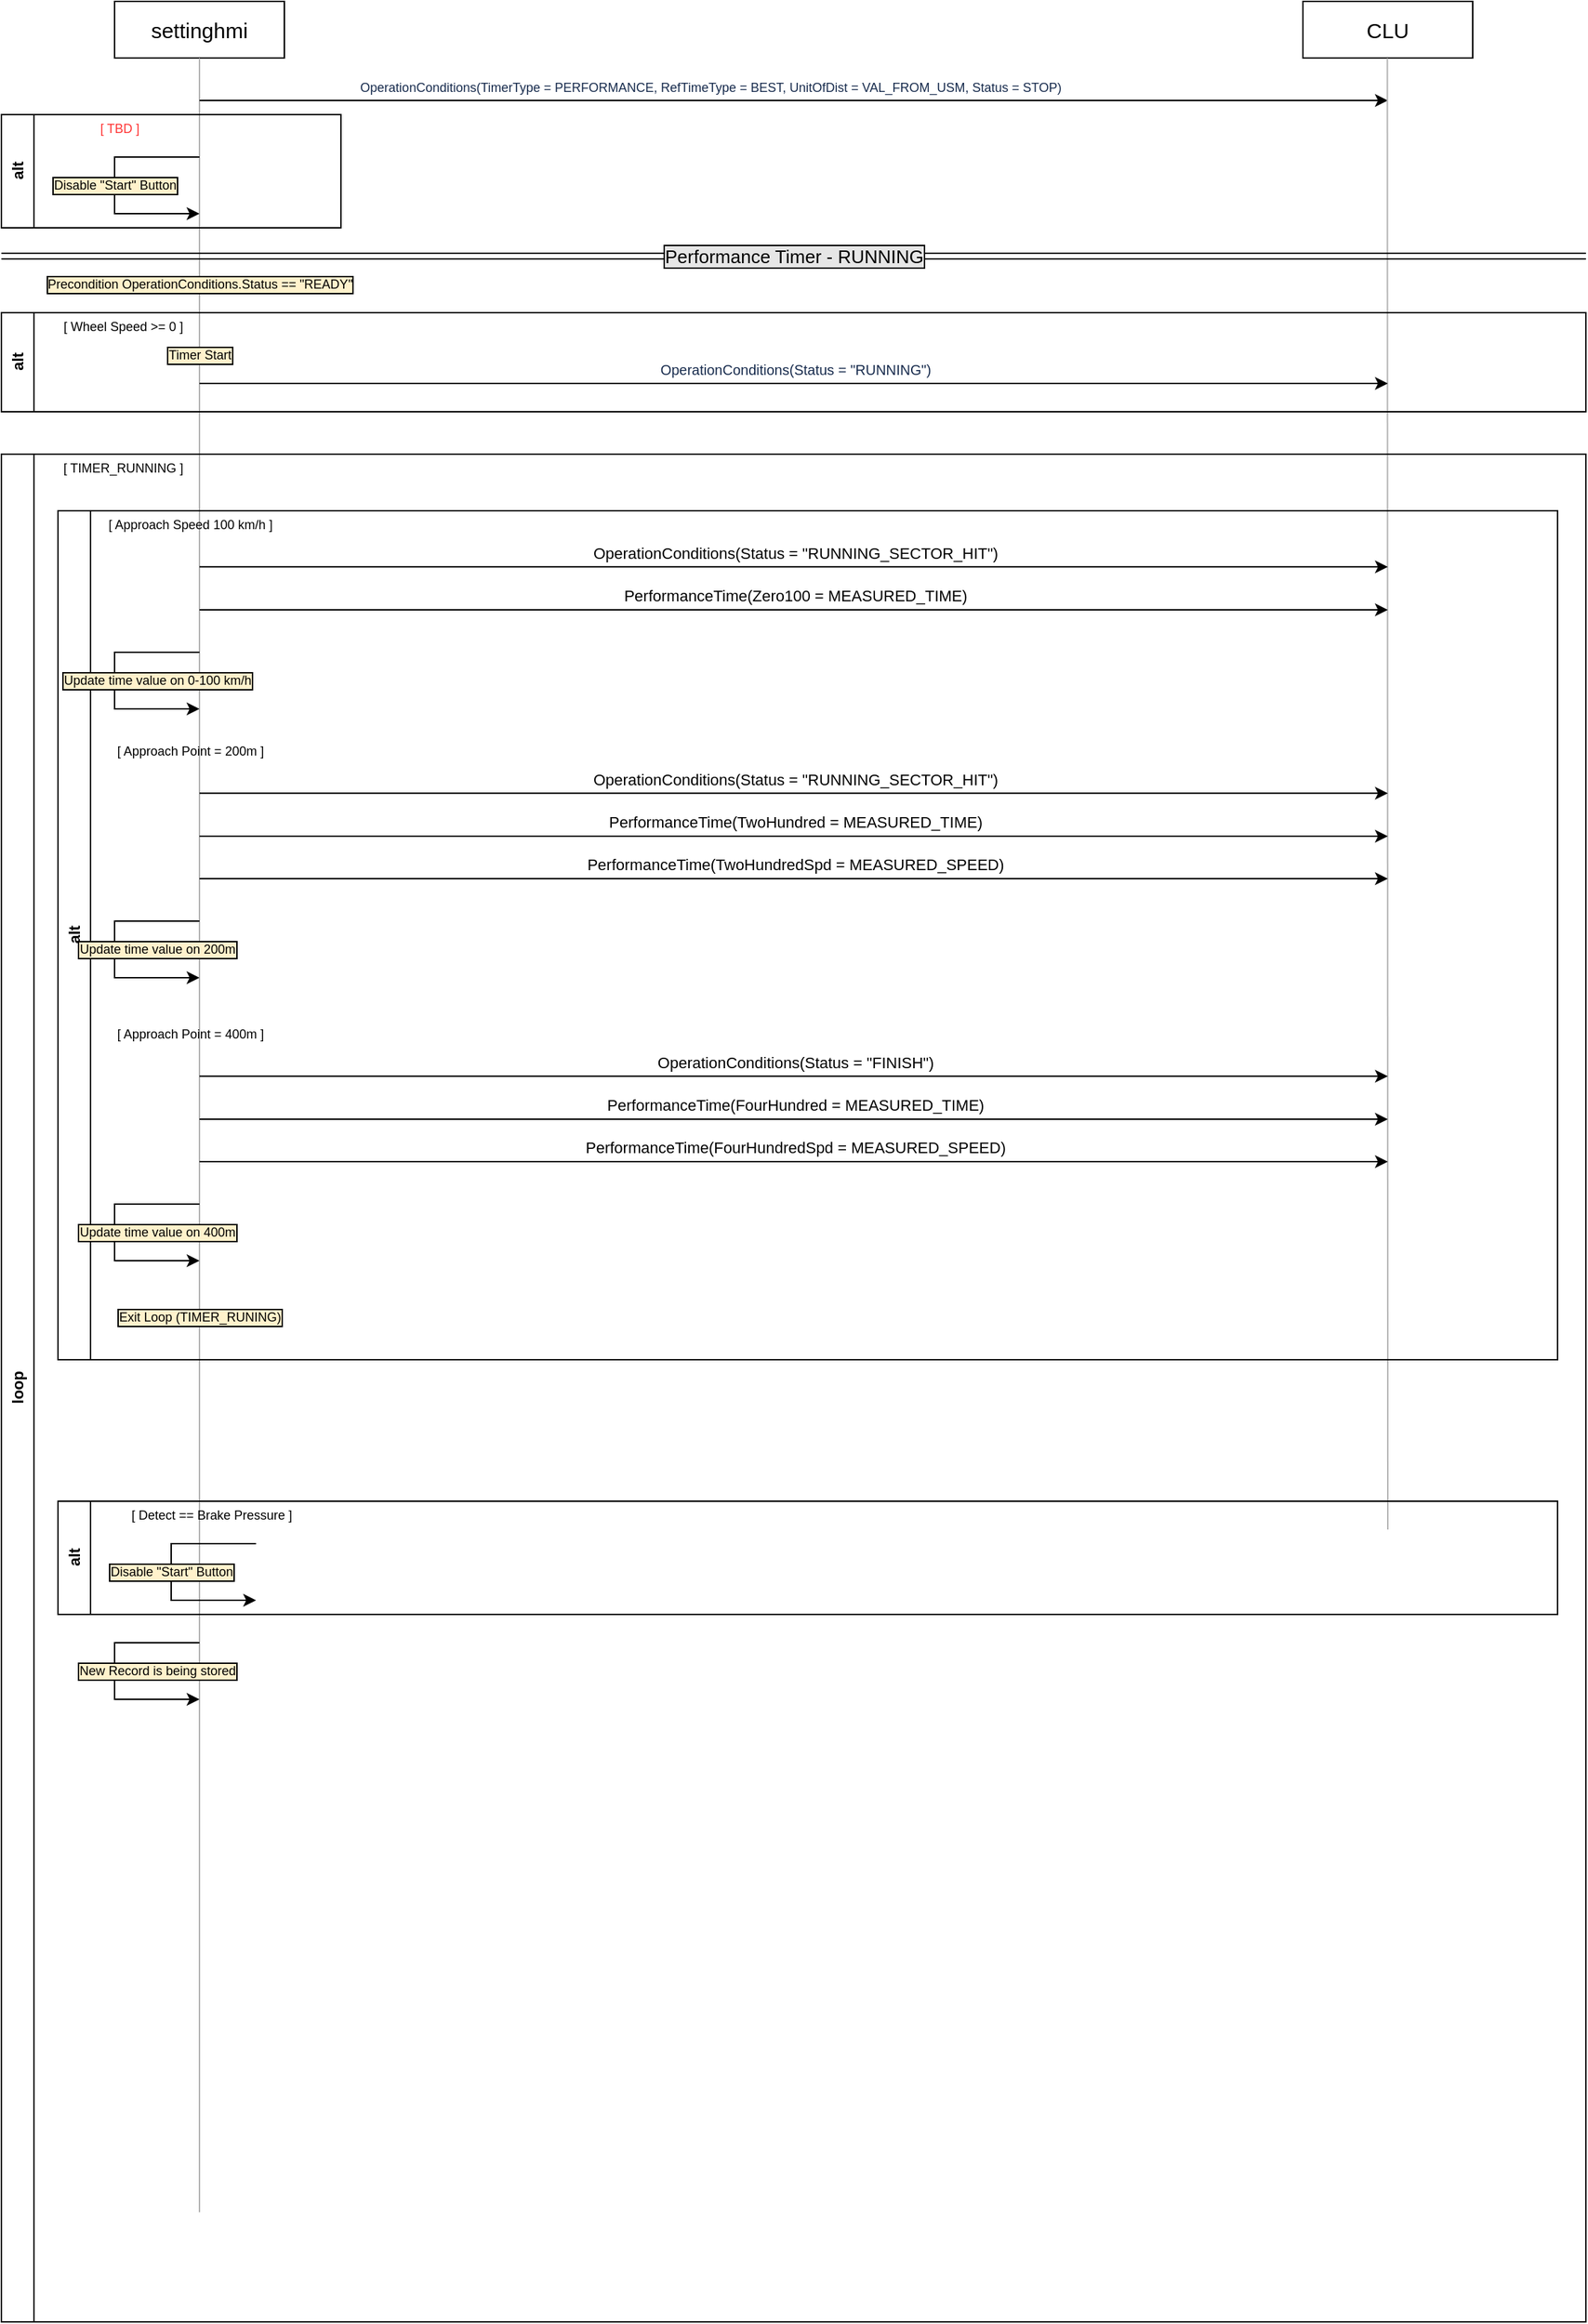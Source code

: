 <mxfile version="24.7.17">
  <diagram name="페이지-1" id="gs1mectcEGeimiHJpjWC">
    <mxGraphModel dx="2074" dy="1178" grid="1" gridSize="10" guides="1" tooltips="1" connect="1" arrows="1" fold="1" page="1" pageScale="1" pageWidth="1200" pageHeight="1920" math="0" shadow="0">
      <root>
        <mxCell id="0" />
        <mxCell id="1" parent="0" />
        <mxCell id="NuBGhkhx8Y5m-b2giT-t-1" value="settinghmi" style="rounded=0;whiteSpace=wrap;html=1;fontSize=15;" vertex="1" parent="1">
          <mxGeometry x="120" y="40" width="120" height="40" as="geometry" />
        </mxCell>
        <mxCell id="NuBGhkhx8Y5m-b2giT-t-2" value="CLU" style="rounded=0;whiteSpace=wrap;html=1;fontSize=15;" vertex="1" parent="1">
          <mxGeometry x="960" y="40" width="120" height="40" as="geometry" />
        </mxCell>
        <mxCell id="NuBGhkhx8Y5m-b2giT-t-3" value="" style="endArrow=none;html=1;rounded=0;entryX=0.5;entryY=1;entryDx=0;entryDy=0;strokeColor=#B3B3B3;" edge="1" parent="1" target="NuBGhkhx8Y5m-b2giT-t-1">
          <mxGeometry width="50" height="50" relative="1" as="geometry">
            <mxPoint x="180" y="1602.5" as="sourcePoint" />
            <mxPoint x="420" y="270" as="targetPoint" />
          </mxGeometry>
        </mxCell>
        <mxCell id="NuBGhkhx8Y5m-b2giT-t-4" value="alt" style="swimlane;horizontal=0;whiteSpace=wrap;html=1;fontSize=11;" vertex="1" parent="1">
          <mxGeometry x="40" y="120" width="240" height="80" as="geometry" />
        </mxCell>
        <mxCell id="NuBGhkhx8Y5m-b2giT-t-5" value="&amp;nbsp;[ TBD ]" style="text;html=1;align=center;verticalAlign=middle;whiteSpace=wrap;rounded=0;fontSize=9;fontColor=#FF3333;" vertex="1" parent="NuBGhkhx8Y5m-b2giT-t-4">
          <mxGeometry x="25" width="115" height="20" as="geometry" />
        </mxCell>
        <mxCell id="NuBGhkhx8Y5m-b2giT-t-6" value="" style="endArrow=classic;html=1;rounded=0;fontSize=5;" edge="1" parent="NuBGhkhx8Y5m-b2giT-t-4">
          <mxGeometry relative="1" as="geometry">
            <mxPoint x="140" y="30" as="sourcePoint" />
            <mxPoint x="140" y="70" as="targetPoint" />
            <Array as="points">
              <mxPoint x="80" y="30" />
              <mxPoint x="80" y="70" />
            </Array>
          </mxGeometry>
        </mxCell>
        <mxCell id="NuBGhkhx8Y5m-b2giT-t-7" value="Disable &quot;Start&quot; Button" style="edgeLabel;resizable=0;html=1;;align=center;verticalAlign=middle;fontSize=9;labelBorderColor=default;labelBackgroundColor=#FFF2CC;" connectable="0" vertex="1" parent="NuBGhkhx8Y5m-b2giT-t-6">
          <mxGeometry relative="1" as="geometry" />
        </mxCell>
        <mxCell id="NuBGhkhx8Y5m-b2giT-t-8" value="" style="endArrow=classic;html=1;rounded=0;" edge="1" parent="1">
          <mxGeometry width="50" height="50" relative="1" as="geometry">
            <mxPoint x="180" y="110" as="sourcePoint" />
            <mxPoint x="1020" y="110" as="targetPoint" />
          </mxGeometry>
        </mxCell>
        <mxCell id="NuBGhkhx8Y5m-b2giT-t-9" value="&lt;span style=&quot;color: rgb(23, 43, 77); font-family: &amp;quot;Source Sans Pro&amp;quot;, &amp;quot;Lucida Sans Unicode&amp;quot;, Arial, NG; font-size: 9px; text-align: start;&quot;&gt;OperationConditions(TimerType = PERFORMANCE, RefTimeType = BEST, UnitOfDist = VAL_FROM_USM, Status = STOP)&lt;/span&gt;" style="edgeLabel;html=1;align=center;verticalAlign=middle;resizable=0;points=[];" vertex="1" connectable="0" parent="NuBGhkhx8Y5m-b2giT-t-8">
          <mxGeometry x="-0.142" y="-1" relative="1" as="geometry">
            <mxPoint y="-11" as="offset" />
          </mxGeometry>
        </mxCell>
        <mxCell id="NuBGhkhx8Y5m-b2giT-t-10" value="" style="endArrow=none;html=1;rounded=0;entryX=0.5;entryY=1;entryDx=0;entryDy=0;strokeColor=#B3B3B3;" edge="1" parent="1">
          <mxGeometry width="50" height="50" relative="1" as="geometry">
            <mxPoint x="1020" y="1120" as="sourcePoint" />
            <mxPoint x="1019.69" y="80" as="targetPoint" />
          </mxGeometry>
        </mxCell>
        <mxCell id="NuBGhkhx8Y5m-b2giT-t-11" value="Performance Timer - RUNNING" style="shape=link;html=1;rounded=0;fontSize=13;labelBorderColor=default;labelBackgroundColor=#E6E6E6;" edge="1" parent="1">
          <mxGeometry width="100" relative="1" as="geometry">
            <mxPoint x="40" y="220" as="sourcePoint" />
            <mxPoint x="1160" y="220" as="targetPoint" />
            <mxPoint as="offset" />
          </mxGeometry>
        </mxCell>
        <mxCell id="NuBGhkhx8Y5m-b2giT-t-12" value="loop" style="swimlane;horizontal=0;whiteSpace=wrap;html=1;fontSize=11;" vertex="1" parent="1">
          <mxGeometry x="40" y="360" width="1120" height="1320" as="geometry" />
        </mxCell>
        <mxCell id="NuBGhkhx8Y5m-b2giT-t-13" value="&amp;nbsp;[ TIMER_RUNNING ]" style="text;html=1;align=center;verticalAlign=middle;whiteSpace=wrap;rounded=0;fontSize=9;fontColor=#000000;" vertex="1" parent="NuBGhkhx8Y5m-b2giT-t-12">
          <mxGeometry x="30" width="110" height="20" as="geometry" />
        </mxCell>
        <mxCell id="NuBGhkhx8Y5m-b2giT-t-14" value="alt" style="swimlane;horizontal=0;whiteSpace=wrap;html=1;fontSize=11;" vertex="1" parent="NuBGhkhx8Y5m-b2giT-t-12">
          <mxGeometry x="40" y="40" width="1060" height="600" as="geometry" />
        </mxCell>
        <mxCell id="NuBGhkhx8Y5m-b2giT-t-15" value="&lt;font color=&quot;#000000&quot;&gt;&amp;nbsp;[ Approach Speed 100 km/h ]&lt;/font&gt;" style="text;html=1;align=center;verticalAlign=middle;whiteSpace=wrap;rounded=0;fontSize=9;fontColor=#FF3333;" vertex="1" parent="NuBGhkhx8Y5m-b2giT-t-14">
          <mxGeometry x="25" width="135" height="20" as="geometry" />
        </mxCell>
        <mxCell id="NuBGhkhx8Y5m-b2giT-t-16" value="" style="endArrow=classic;html=1;rounded=0;" edge="1" parent="NuBGhkhx8Y5m-b2giT-t-14">
          <mxGeometry width="50" height="50" relative="1" as="geometry">
            <mxPoint x="100" y="39.68" as="sourcePoint" />
            <mxPoint x="940" y="39.68" as="targetPoint" />
          </mxGeometry>
        </mxCell>
        <mxCell id="NuBGhkhx8Y5m-b2giT-t-17" value="&lt;div style=&quot;text-align: start;&quot;&gt;&lt;div&gt;OperationConditions(Status = &quot;RUNNING_SECTOR_HIT&quot;)&lt;/div&gt;&lt;/div&gt;" style="edgeLabel;html=1;align=center;verticalAlign=middle;resizable=0;points=[];" vertex="1" connectable="0" parent="NuBGhkhx8Y5m-b2giT-t-16">
          <mxGeometry x="-0.142" y="-1" relative="1" as="geometry">
            <mxPoint x="60" y="-11" as="offset" />
          </mxGeometry>
        </mxCell>
        <mxCell id="NuBGhkhx8Y5m-b2giT-t-18" value="" style="endArrow=classic;html=1;rounded=0;" edge="1" parent="NuBGhkhx8Y5m-b2giT-t-14">
          <mxGeometry width="50" height="50" relative="1" as="geometry">
            <mxPoint x="100" y="70" as="sourcePoint" />
            <mxPoint x="940" y="70" as="targetPoint" />
          </mxGeometry>
        </mxCell>
        <mxCell id="NuBGhkhx8Y5m-b2giT-t-19" value="&lt;div style=&quot;text-align: start;&quot;&gt;&lt;div&gt;PerformanceTime(Zero100 = MEASURED_TIME)&lt;/div&gt;&lt;/div&gt;" style="edgeLabel;html=1;align=center;verticalAlign=middle;resizable=0;points=[];" vertex="1" connectable="0" parent="NuBGhkhx8Y5m-b2giT-t-18">
          <mxGeometry x="-0.142" y="-1" relative="1" as="geometry">
            <mxPoint x="60" y="-11" as="offset" />
          </mxGeometry>
        </mxCell>
        <mxCell id="NuBGhkhx8Y5m-b2giT-t-20" value="" style="endArrow=classic;html=1;rounded=0;fontSize=5;" edge="1" parent="NuBGhkhx8Y5m-b2giT-t-14">
          <mxGeometry relative="1" as="geometry">
            <mxPoint x="100" y="100" as="sourcePoint" />
            <mxPoint x="100" y="140" as="targetPoint" />
            <Array as="points">
              <mxPoint x="40" y="100" />
              <mxPoint x="40" y="140" />
            </Array>
          </mxGeometry>
        </mxCell>
        <mxCell id="NuBGhkhx8Y5m-b2giT-t-21" value="Update time value on 0-100 km/h" style="edgeLabel;resizable=0;html=1;;align=center;verticalAlign=middle;fontSize=9;labelBorderColor=default;labelBackgroundColor=#FFF2CC;" connectable="0" vertex="1" parent="NuBGhkhx8Y5m-b2giT-t-20">
          <mxGeometry relative="1" as="geometry">
            <mxPoint x="30" as="offset" />
          </mxGeometry>
        </mxCell>
        <mxCell id="NuBGhkhx8Y5m-b2giT-t-22" value="&lt;font color=&quot;#000000&quot;&gt;&amp;nbsp;[ Approach Point = 200m ]&lt;/font&gt;" style="text;html=1;align=center;verticalAlign=middle;whiteSpace=wrap;rounded=0;fontSize=9;fontColor=#FF3333;" vertex="1" parent="NuBGhkhx8Y5m-b2giT-t-14">
          <mxGeometry x="25" y="160" width="135" height="20" as="geometry" />
        </mxCell>
        <mxCell id="NuBGhkhx8Y5m-b2giT-t-23" value="" style="endArrow=classic;html=1;rounded=0;" edge="1" parent="NuBGhkhx8Y5m-b2giT-t-14">
          <mxGeometry width="50" height="50" relative="1" as="geometry">
            <mxPoint x="100" y="199.68" as="sourcePoint" />
            <mxPoint x="940" y="199.68" as="targetPoint" />
          </mxGeometry>
        </mxCell>
        <mxCell id="NuBGhkhx8Y5m-b2giT-t-24" value="&lt;div style=&quot;text-align: start;&quot;&gt;&lt;div&gt;OperationConditions(Status = &quot;RUNNING_SECTOR_HIT&quot;)&lt;/div&gt;&lt;/div&gt;" style="edgeLabel;html=1;align=center;verticalAlign=middle;resizable=0;points=[];" vertex="1" connectable="0" parent="NuBGhkhx8Y5m-b2giT-t-23">
          <mxGeometry x="-0.142" y="-1" relative="1" as="geometry">
            <mxPoint x="60" y="-11" as="offset" />
          </mxGeometry>
        </mxCell>
        <mxCell id="NuBGhkhx8Y5m-b2giT-t-25" value="" style="endArrow=classic;html=1;rounded=0;" edge="1" parent="NuBGhkhx8Y5m-b2giT-t-14">
          <mxGeometry width="50" height="50" relative="1" as="geometry">
            <mxPoint x="100" y="230" as="sourcePoint" />
            <mxPoint x="940" y="230" as="targetPoint" />
          </mxGeometry>
        </mxCell>
        <mxCell id="NuBGhkhx8Y5m-b2giT-t-26" value="&lt;div style=&quot;text-align: start;&quot;&gt;&lt;div&gt;PerformanceTime(TwoHundred = MEASURED_TIME)&lt;/div&gt;&lt;/div&gt;" style="edgeLabel;html=1;align=center;verticalAlign=middle;resizable=0;points=[];" vertex="1" connectable="0" parent="NuBGhkhx8Y5m-b2giT-t-25">
          <mxGeometry x="-0.142" y="-1" relative="1" as="geometry">
            <mxPoint x="60" y="-11" as="offset" />
          </mxGeometry>
        </mxCell>
        <mxCell id="NuBGhkhx8Y5m-b2giT-t-27" value="" style="endArrow=classic;html=1;rounded=0;fontSize=5;" edge="1" parent="NuBGhkhx8Y5m-b2giT-t-14">
          <mxGeometry relative="1" as="geometry">
            <mxPoint x="100" y="290" as="sourcePoint" />
            <mxPoint x="100" y="330" as="targetPoint" />
            <Array as="points">
              <mxPoint x="40" y="290" />
              <mxPoint x="40" y="330" />
            </Array>
          </mxGeometry>
        </mxCell>
        <mxCell id="NuBGhkhx8Y5m-b2giT-t-28" value="Update time value on 200m" style="edgeLabel;resizable=0;html=1;;align=center;verticalAlign=middle;fontSize=9;labelBorderColor=default;labelBackgroundColor=#FFF2CC;" connectable="0" vertex="1" parent="NuBGhkhx8Y5m-b2giT-t-27">
          <mxGeometry relative="1" as="geometry">
            <mxPoint x="30" as="offset" />
          </mxGeometry>
        </mxCell>
        <mxCell id="NuBGhkhx8Y5m-b2giT-t-29" value="" style="endArrow=classic;html=1;rounded=0;" edge="1" parent="NuBGhkhx8Y5m-b2giT-t-14">
          <mxGeometry width="50" height="50" relative="1" as="geometry">
            <mxPoint x="100" y="260" as="sourcePoint" />
            <mxPoint x="940" y="260" as="targetPoint" />
          </mxGeometry>
        </mxCell>
        <mxCell id="NuBGhkhx8Y5m-b2giT-t-30" value="&lt;div style=&quot;text-align: start;&quot;&gt;&lt;div&gt;PerformanceTime(TwoHundredSpd = MEASURED_SPEED)&lt;/div&gt;&lt;/div&gt;" style="edgeLabel;html=1;align=center;verticalAlign=middle;resizable=0;points=[];" vertex="1" connectable="0" parent="NuBGhkhx8Y5m-b2giT-t-29">
          <mxGeometry x="-0.142" y="-1" relative="1" as="geometry">
            <mxPoint x="60" y="-11" as="offset" />
          </mxGeometry>
        </mxCell>
        <mxCell id="NuBGhkhx8Y5m-b2giT-t-31" value="&lt;font color=&quot;#000000&quot;&gt;&amp;nbsp;[ Approach Point = 400m ]&lt;/font&gt;" style="text;html=1;align=center;verticalAlign=middle;whiteSpace=wrap;rounded=0;fontSize=9;fontColor=#FF3333;" vertex="1" parent="NuBGhkhx8Y5m-b2giT-t-14">
          <mxGeometry x="25" y="360" width="135" height="20" as="geometry" />
        </mxCell>
        <mxCell id="NuBGhkhx8Y5m-b2giT-t-32" value="" style="endArrow=classic;html=1;rounded=0;" edge="1" parent="NuBGhkhx8Y5m-b2giT-t-14">
          <mxGeometry width="50" height="50" relative="1" as="geometry">
            <mxPoint x="100" y="399.68" as="sourcePoint" />
            <mxPoint x="940" y="399.68" as="targetPoint" />
          </mxGeometry>
        </mxCell>
        <mxCell id="NuBGhkhx8Y5m-b2giT-t-33" value="&lt;div style=&quot;text-align: start;&quot;&gt;&lt;div&gt;OperationConditions(Status = &quot;FINISH&quot;)&lt;/div&gt;&lt;/div&gt;" style="edgeLabel;html=1;align=center;verticalAlign=middle;resizable=0;points=[];" vertex="1" connectable="0" parent="NuBGhkhx8Y5m-b2giT-t-32">
          <mxGeometry x="-0.142" y="-1" relative="1" as="geometry">
            <mxPoint x="60" y="-11" as="offset" />
          </mxGeometry>
        </mxCell>
        <mxCell id="NuBGhkhx8Y5m-b2giT-t-34" value="" style="endArrow=classic;html=1;rounded=0;" edge="1" parent="NuBGhkhx8Y5m-b2giT-t-14">
          <mxGeometry width="50" height="50" relative="1" as="geometry">
            <mxPoint x="100" y="430" as="sourcePoint" />
            <mxPoint x="940" y="430" as="targetPoint" />
          </mxGeometry>
        </mxCell>
        <mxCell id="NuBGhkhx8Y5m-b2giT-t-35" value="&lt;div style=&quot;text-align: start;&quot;&gt;&lt;div&gt;PerformanceTime(FourHundred = MEASURED_TIME)&lt;/div&gt;&lt;/div&gt;" style="edgeLabel;html=1;align=center;verticalAlign=middle;resizable=0;points=[];" vertex="1" connectable="0" parent="NuBGhkhx8Y5m-b2giT-t-34">
          <mxGeometry x="-0.142" y="-1" relative="1" as="geometry">
            <mxPoint x="60" y="-11" as="offset" />
          </mxGeometry>
        </mxCell>
        <mxCell id="NuBGhkhx8Y5m-b2giT-t-36" value="" style="endArrow=classic;html=1;rounded=0;fontSize=5;" edge="1" parent="NuBGhkhx8Y5m-b2giT-t-14">
          <mxGeometry relative="1" as="geometry">
            <mxPoint x="100" y="490" as="sourcePoint" />
            <mxPoint x="100" y="530" as="targetPoint" />
            <Array as="points">
              <mxPoint x="40" y="490" />
              <mxPoint x="40" y="530" />
            </Array>
          </mxGeometry>
        </mxCell>
        <mxCell id="NuBGhkhx8Y5m-b2giT-t-37" value="Update time value on 400m" style="edgeLabel;resizable=0;html=1;;align=center;verticalAlign=middle;fontSize=9;labelBorderColor=default;labelBackgroundColor=#FFF2CC;" connectable="0" vertex="1" parent="NuBGhkhx8Y5m-b2giT-t-36">
          <mxGeometry relative="1" as="geometry">
            <mxPoint x="30" as="offset" />
          </mxGeometry>
        </mxCell>
        <mxCell id="NuBGhkhx8Y5m-b2giT-t-38" value="" style="endArrow=classic;html=1;rounded=0;" edge="1" parent="NuBGhkhx8Y5m-b2giT-t-14">
          <mxGeometry width="50" height="50" relative="1" as="geometry">
            <mxPoint x="100" y="460" as="sourcePoint" />
            <mxPoint x="940" y="460" as="targetPoint" />
          </mxGeometry>
        </mxCell>
        <mxCell id="NuBGhkhx8Y5m-b2giT-t-39" value="&lt;div style=&quot;text-align: start;&quot;&gt;&lt;div&gt;PerformanceTime(FourHundredSpd = MEASURED_SPEED)&lt;/div&gt;&lt;/div&gt;" style="edgeLabel;html=1;align=center;verticalAlign=middle;resizable=0;points=[];" vertex="1" connectable="0" parent="NuBGhkhx8Y5m-b2giT-t-38">
          <mxGeometry x="-0.142" y="-1" relative="1" as="geometry">
            <mxPoint x="60" y="-11" as="offset" />
          </mxGeometry>
        </mxCell>
        <mxCell id="NuBGhkhx8Y5m-b2giT-t-40" value="Exit Loop (TIMER_RUNING)" style="edgeLabel;resizable=0;html=1;;align=center;verticalAlign=middle;fontSize=9;labelBorderColor=default;labelBackgroundColor=#FFF2CC;" connectable="0" vertex="1" parent="NuBGhkhx8Y5m-b2giT-t-14">
          <mxGeometry x="100.0" y="570" as="geometry" />
        </mxCell>
        <mxCell id="NuBGhkhx8Y5m-b2giT-t-41" value="alt" style="swimlane;horizontal=0;whiteSpace=wrap;html=1;fontSize=11;" vertex="1" parent="NuBGhkhx8Y5m-b2giT-t-12">
          <mxGeometry x="40" y="740" width="1060" height="80" as="geometry" />
        </mxCell>
        <mxCell id="NuBGhkhx8Y5m-b2giT-t-42" value="&lt;font color=&quot;#000000&quot;&gt;&amp;nbsp;[ Detect == Brake Pressure&amp;nbsp;]&lt;/font&gt;" style="text;html=1;align=center;verticalAlign=middle;whiteSpace=wrap;rounded=0;fontSize=9;fontColor=#FF3333;" vertex="1" parent="NuBGhkhx8Y5m-b2giT-t-41">
          <mxGeometry x="40" width="135" height="20" as="geometry" />
        </mxCell>
        <mxCell id="NuBGhkhx8Y5m-b2giT-t-43" value="" style="endArrow=classic;html=1;rounded=0;fontSize=5;" edge="1" parent="NuBGhkhx8Y5m-b2giT-t-41">
          <mxGeometry relative="1" as="geometry">
            <mxPoint x="140" y="30" as="sourcePoint" />
            <mxPoint x="140" y="70" as="targetPoint" />
            <Array as="points">
              <mxPoint x="80" y="30" />
              <mxPoint x="80" y="70" />
            </Array>
          </mxGeometry>
        </mxCell>
        <mxCell id="NuBGhkhx8Y5m-b2giT-t-44" value="Disable &quot;Start&quot; Button" style="edgeLabel;resizable=0;html=1;;align=center;verticalAlign=middle;fontSize=9;labelBorderColor=default;labelBackgroundColor=#FFF2CC;" connectable="0" vertex="1" parent="NuBGhkhx8Y5m-b2giT-t-43">
          <mxGeometry relative="1" as="geometry" />
        </mxCell>
        <mxCell id="NuBGhkhx8Y5m-b2giT-t-45" value="" style="endArrow=classic;html=1;rounded=0;fontSize=5;" edge="1" parent="NuBGhkhx8Y5m-b2giT-t-12">
          <mxGeometry relative="1" as="geometry">
            <mxPoint x="140" y="840" as="sourcePoint" />
            <mxPoint x="140" y="880" as="targetPoint" />
            <Array as="points">
              <mxPoint x="80" y="840" />
              <mxPoint x="80" y="880" />
            </Array>
          </mxGeometry>
        </mxCell>
        <mxCell id="NuBGhkhx8Y5m-b2giT-t-46" value="New Record is being stored" style="edgeLabel;resizable=0;html=1;;align=center;verticalAlign=middle;fontSize=9;labelBorderColor=default;labelBackgroundColor=#FFF2CC;" connectable="0" vertex="1" parent="NuBGhkhx8Y5m-b2giT-t-45">
          <mxGeometry relative="1" as="geometry">
            <mxPoint x="30" as="offset" />
          </mxGeometry>
        </mxCell>
        <mxCell id="NuBGhkhx8Y5m-b2giT-t-47" value="Precondition OperationConditions.Status == &quot;READY&quot;" style="edgeLabel;resizable=0;html=1;;align=center;verticalAlign=middle;fontSize=9;labelBorderColor=default;labelBackgroundColor=#FFF2CC;" connectable="0" vertex="1" parent="1">
          <mxGeometry x="180" y="240" as="geometry" />
        </mxCell>
        <mxCell id="NuBGhkhx8Y5m-b2giT-t-48" value="alt" style="swimlane;horizontal=0;whiteSpace=wrap;html=1;fontSize=11;" vertex="1" parent="1">
          <mxGeometry x="40" y="260" width="1120" height="70" as="geometry" />
        </mxCell>
        <UserObject label="&amp;nbsp;[ Wheel Speed &amp;gt;= 0 ]" tooltip="ㅁㅁㅁ" id="NuBGhkhx8Y5m-b2giT-t-49">
          <mxCell style="text;html=1;align=center;verticalAlign=middle;whiteSpace=wrap;rounded=0;fontSize=9;fontColor=#000000;" vertex="1" parent="NuBGhkhx8Y5m-b2giT-t-48">
            <mxGeometry x="30" width="110" height="20" as="geometry" />
          </mxCell>
        </UserObject>
        <mxCell id="NuBGhkhx8Y5m-b2giT-t-50" value="Timer Start" style="edgeLabel;resizable=0;html=1;;align=center;verticalAlign=middle;fontSize=9;labelBorderColor=default;labelBackgroundColor=#FFF2CC;" connectable="0" vertex="1" parent="NuBGhkhx8Y5m-b2giT-t-48">
          <mxGeometry x="140" y="30" as="geometry" />
        </mxCell>
        <mxCell id="NuBGhkhx8Y5m-b2giT-t-51" value="" style="endArrow=classic;html=1;rounded=0;" edge="1" parent="1">
          <mxGeometry width="50" height="50" relative="1" as="geometry">
            <mxPoint x="180" y="310" as="sourcePoint" />
            <mxPoint x="1020" y="310" as="targetPoint" />
          </mxGeometry>
        </mxCell>
        <mxCell id="NuBGhkhx8Y5m-b2giT-t-52" value="&lt;div style=&quot;text-align: start;&quot;&gt;&lt;font size=&quot;1&quot; face=&quot;Source Sans Pro, Lucida Sans Unicode, Arial, NG&quot; color=&quot;#172b4d&quot;&gt;OperationConditions(Status = &quot;RUNNING&quot;)&lt;/font&gt;&lt;/div&gt;" style="edgeLabel;html=1;align=center;verticalAlign=middle;resizable=0;points=[];" vertex="1" connectable="0" parent="NuBGhkhx8Y5m-b2giT-t-51">
          <mxGeometry x="-0.142" y="-1" relative="1" as="geometry">
            <mxPoint x="60" y="-11" as="offset" />
          </mxGeometry>
        </mxCell>
      </root>
    </mxGraphModel>
  </diagram>
</mxfile>
